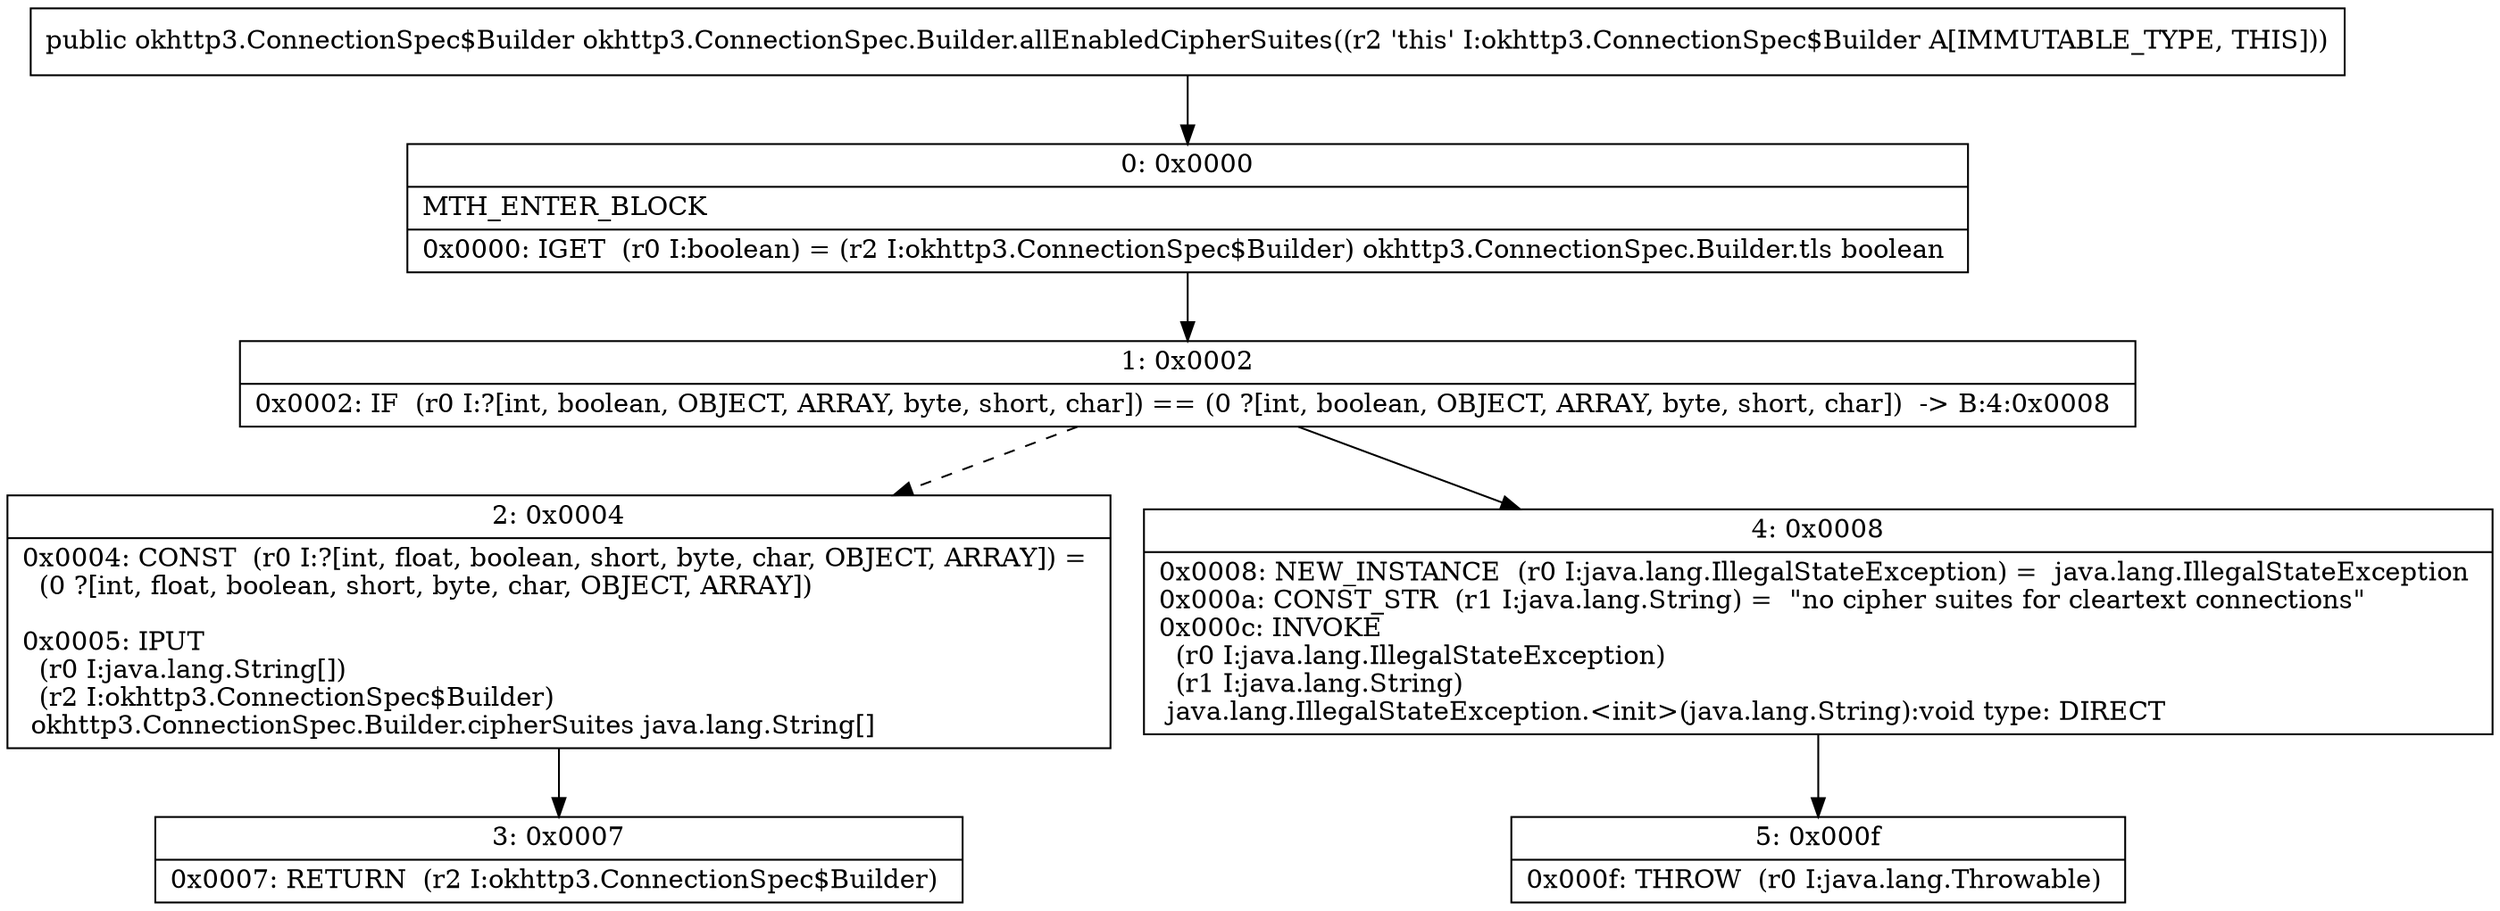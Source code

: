 digraph "CFG forokhttp3.ConnectionSpec.Builder.allEnabledCipherSuites()Lokhttp3\/ConnectionSpec$Builder;" {
Node_0 [shape=record,label="{0\:\ 0x0000|MTH_ENTER_BLOCK\l|0x0000: IGET  (r0 I:boolean) = (r2 I:okhttp3.ConnectionSpec$Builder) okhttp3.ConnectionSpec.Builder.tls boolean \l}"];
Node_1 [shape=record,label="{1\:\ 0x0002|0x0002: IF  (r0 I:?[int, boolean, OBJECT, ARRAY, byte, short, char]) == (0 ?[int, boolean, OBJECT, ARRAY, byte, short, char])  \-\> B:4:0x0008 \l}"];
Node_2 [shape=record,label="{2\:\ 0x0004|0x0004: CONST  (r0 I:?[int, float, boolean, short, byte, char, OBJECT, ARRAY]) = \l  (0 ?[int, float, boolean, short, byte, char, OBJECT, ARRAY])\l \l0x0005: IPUT  \l  (r0 I:java.lang.String[])\l  (r2 I:okhttp3.ConnectionSpec$Builder)\l okhttp3.ConnectionSpec.Builder.cipherSuites java.lang.String[] \l}"];
Node_3 [shape=record,label="{3\:\ 0x0007|0x0007: RETURN  (r2 I:okhttp3.ConnectionSpec$Builder) \l}"];
Node_4 [shape=record,label="{4\:\ 0x0008|0x0008: NEW_INSTANCE  (r0 I:java.lang.IllegalStateException) =  java.lang.IllegalStateException \l0x000a: CONST_STR  (r1 I:java.lang.String) =  \"no cipher suites for cleartext connections\" \l0x000c: INVOKE  \l  (r0 I:java.lang.IllegalStateException)\l  (r1 I:java.lang.String)\l java.lang.IllegalStateException.\<init\>(java.lang.String):void type: DIRECT \l}"];
Node_5 [shape=record,label="{5\:\ 0x000f|0x000f: THROW  (r0 I:java.lang.Throwable) \l}"];
MethodNode[shape=record,label="{public okhttp3.ConnectionSpec$Builder okhttp3.ConnectionSpec.Builder.allEnabledCipherSuites((r2 'this' I:okhttp3.ConnectionSpec$Builder A[IMMUTABLE_TYPE, THIS])) }"];
MethodNode -> Node_0;
Node_0 -> Node_1;
Node_1 -> Node_2[style=dashed];
Node_1 -> Node_4;
Node_2 -> Node_3;
Node_4 -> Node_5;
}


